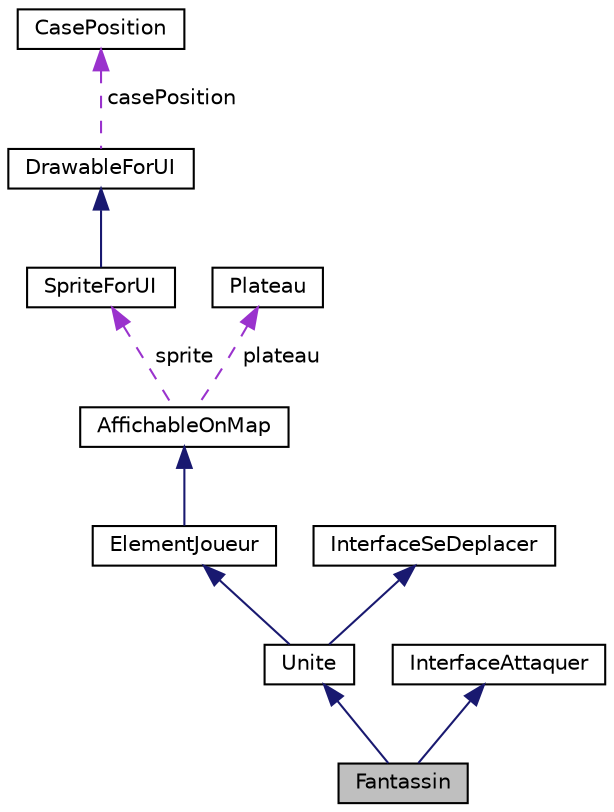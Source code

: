 digraph "Fantassin"
{
 // LATEX_PDF_SIZE
  edge [fontname="Helvetica",fontsize="10",labelfontname="Helvetica",labelfontsize="10"];
  node [fontname="Helvetica",fontsize="10",shape=record];
  Node1 [label="Fantassin",height=0.2,width=0.4,color="black", fillcolor="grey75", style="filled", fontcolor="black",tooltip=" "];
  Node2 -> Node1 [dir="back",color="midnightblue",fontsize="10",style="solid",fontname="Helvetica"];
  Node2 [label="Unite",height=0.2,width=0.4,color="black", fillcolor="white", style="filled",URL="$class_unite.html",tooltip="classe abstraite representant une unite  element joueur qui peut se deplacer"];
  Node3 -> Node2 [dir="back",color="midnightblue",fontsize="10",style="solid",fontname="Helvetica"];
  Node3 [label="ElementJoueur",height=0.2,width=0.4,color="black", fillcolor="white", style="filled",URL="$class_element_joueur.html",tooltip="classe abstraite correspondant a tous les elements pouvant appartenir a un joueur S'ajoute a sa creat..."];
  Node4 -> Node3 [dir="back",color="midnightblue",fontsize="10",style="solid",fontname="Helvetica"];
  Node4 [label="AffichableOnMap",height=0.2,width=0.4,color="black", fillcolor="white", style="filled",URL="$class_affichable_on_map.html",tooltip="Classe abstraite qui permet a une classe d'etre affichable sur la map elle gere le deplacement sur la..."];
  Node5 -> Node4 [dir="back",color="darkorchid3",fontsize="10",style="dashed",label=" sprite" ,fontname="Helvetica"];
  Node5 [label="SpriteForUI",height=0.2,width=0.4,color="black", fillcolor="white", style="filled",URL="$class_sprite_for_u_i.html",tooltip="Classe qui permet de créer un sprite pour l'interface utilisateur  comme implemente DrawableForUI,..."];
  Node6 -> Node5 [dir="back",color="midnightblue",fontsize="10",style="solid",fontname="Helvetica"];
  Node6 [label="DrawableForUI",height=0.2,width=0.4,color="black", fillcolor="white", style="filled",URL="$class_drawable_for_u_i.html",tooltip="Classe abstraite pour cree des objets affichables sur la fenetre de jeu,  il peuvent suivre les mouve..."];
  Node7 -> Node6 [dir="back",color="darkorchid3",fontsize="10",style="dashed",label=" casePosition" ,fontname="Helvetica"];
  Node7 [label="CasePosition",height=0.2,width=0.4,color="black", fillcolor="white", style="filled",URL="$class_case_position.html",tooltip="position d'une case sur le plateau"];
  Node8 -> Node4 [dir="back",color="darkorchid3",fontsize="10",style="dashed",label=" plateau" ,fontname="Helvetica"];
  Node8 [label="Plateau",height=0.2,width=0.4,color="black", fillcolor="white", style="filled",URL="$class_plateau.html",tooltip="permet d'avoir des INFOS sur les elements presents sur le plateau /!\\ Deplacement sur plateau gere pa..."];
  Node9 -> Node2 [dir="back",color="midnightblue",fontsize="10",style="solid",fontname="Helvetica"];
  Node9 [label="InterfaceSeDeplacer",height=0.2,width=0.4,color="black", fillcolor="white", style="filled",URL="$class_interface_se_deplacer.html",tooltip="A implementer sur un ElementJoueur si il peut se deplacer  Ajouter commande ChoixSeDeplacer a la list..."];
  Node10 -> Node1 [dir="back",color="midnightblue",fontsize="10",style="solid",fontname="Helvetica"];
  Node10 [label="InterfaceAttaquer",height=0.2,width=0.4,color="black", fillcolor="white", style="filled",URL="$class_interface_attaquer.html",tooltip="A implementer sur un ElementJoueur si il peut attaquer  Ajouter commande ChoixAttaquer a la liste ren..."];
}
